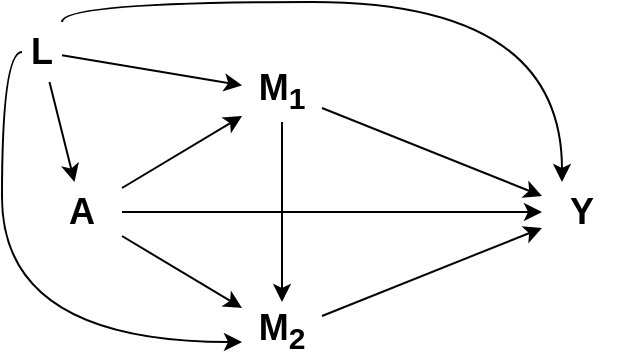 <mxfile version="12.7.9" type="device"><diagram id="qZUSfCqtpGLt0gtwuBT4" name="Page-1"><mxGraphModel dx="1102" dy="580" grid="1" gridSize="10" guides="1" tooltips="1" connect="1" arrows="1" fold="1" page="1" pageScale="1" pageWidth="850" pageHeight="1100" math="0" shadow="0"><root><mxCell id="0"/><mxCell id="1" parent="0"/><mxCell id="hFgBnlwnNSuHdJgbNHfz-19" value="&lt;font style=&quot;font-size: 18px&quot;&gt;&lt;b&gt;L&lt;/b&gt;&lt;/font&gt;" style="text;html=1;strokeColor=none;fillColor=none;align=center;verticalAlign=middle;whiteSpace=wrap;rounded=0;" parent="1" vertex="1"><mxGeometry x="220" y="270" width="20" height="30" as="geometry"/></mxCell><mxCell id="hFgBnlwnNSuHdJgbNHfz-20" value="&lt;font style=&quot;font-size: 18px&quot;&gt;&lt;b&gt;A&lt;/b&gt;&lt;/font&gt;" style="text;html=1;strokeColor=none;fillColor=none;align=center;verticalAlign=middle;whiteSpace=wrap;rounded=0;" parent="1" vertex="1"><mxGeometry x="230" y="350" width="40" height="30" as="geometry"/></mxCell><mxCell id="hFgBnlwnNSuHdJgbNHfz-21" value="&lt;font style=&quot;font-size: 18px&quot;&gt;&lt;b&gt;Y&lt;/b&gt;&lt;/font&gt;" style="text;html=1;strokeColor=none;fillColor=none;align=center;verticalAlign=middle;whiteSpace=wrap;rounded=0;" parent="1" vertex="1"><mxGeometry x="480" y="350" width="40" height="30" as="geometry"/></mxCell><mxCell id="hFgBnlwnNSuHdJgbNHfz-25" value="" style="endArrow=classic;html=1;" parent="1" source="hFgBnlwnNSuHdJgbNHfz-19" target="hFgBnlwnNSuHdJgbNHfz-20" edge="1"><mxGeometry width="50" height="50" relative="1" as="geometry"><mxPoint x="120" y="540" as="sourcePoint"/><mxPoint x="170" y="490" as="targetPoint"/></mxGeometry></mxCell><mxCell id="hFgBnlwnNSuHdJgbNHfz-26" value="" style="endArrow=classic;html=1;" parent="1" source="hFgBnlwnNSuHdJgbNHfz-20" target="hFgBnlwnNSuHdJgbNHfz-21" edge="1"><mxGeometry width="50" height="50" relative="1" as="geometry"><mxPoint x="150" y="375" as="sourcePoint"/><mxPoint x="240" y="375" as="targetPoint"/></mxGeometry></mxCell><mxCell id="hFgBnlwnNSuHdJgbNHfz-28" value="" style="endArrow=classic;html=1;" parent="1" source="hFgBnlwnNSuHdJgbNHfz-20" target="l7Kf9X8hjkediR0UydgH-1" edge="1"><mxGeometry width="50" height="50" relative="1" as="geometry"><mxPoint x="280" y="384.412" as="sourcePoint"/><mxPoint x="330" y="309" as="targetPoint"/></mxGeometry></mxCell><mxCell id="hFgBnlwnNSuHdJgbNHfz-32" value="" style="endArrow=classic;html=1;" parent="1" source="l7Kf9X8hjkediR0UydgH-1" target="hFgBnlwnNSuHdJgbNHfz-21" edge="1"><mxGeometry width="50" height="50" relative="1" as="geometry"><mxPoint x="350" y="305.938" as="sourcePoint"/><mxPoint x="490" y="385" as="targetPoint"/></mxGeometry></mxCell><mxCell id="hFgBnlwnNSuHdJgbNHfz-33" value="" style="endArrow=classic;html=1;" parent="1" source="hFgBnlwnNSuHdJgbNHfz-19" target="l7Kf9X8hjkediR0UydgH-1" edge="1"><mxGeometry width="50" height="50" relative="1" as="geometry"><mxPoint x="170" y="375" as="sourcePoint"/><mxPoint x="330" y="302.158" as="targetPoint"/></mxGeometry></mxCell><mxCell id="hFgBnlwnNSuHdJgbNHfz-35" value="" style="endArrow=classic;html=1;edgeStyle=orthogonalEdgeStyle;curved=1;" parent="1" source="hFgBnlwnNSuHdJgbNHfz-19" target="hFgBnlwnNSuHdJgbNHfz-21" edge="1"><mxGeometry width="50" height="50" relative="1" as="geometry"><mxPoint x="230" y="278.077" as="sourcePoint"/><mxPoint x="340" y="311.923" as="targetPoint"/><Array as="points"><mxPoint x="240" y="260"/><mxPoint x="490" y="260"/></Array></mxGeometry></mxCell><mxCell id="hFgBnlwnNSuHdJgbNHfz-41" value="&lt;font style=&quot;font-size: 18px&quot;&gt;&lt;b&gt;M&lt;sub&gt;2&lt;/sub&gt;&lt;/b&gt;&lt;/font&gt;" style="text;html=1;strokeColor=none;fillColor=none;align=center;verticalAlign=middle;whiteSpace=wrap;rounded=0;" parent="1" vertex="1"><mxGeometry x="330" y="410" width="40" height="30" as="geometry"/></mxCell><mxCell id="hFgBnlwnNSuHdJgbNHfz-42" value="" style="endArrow=classic;html=1;" parent="1" source="hFgBnlwnNSuHdJgbNHfz-20" target="hFgBnlwnNSuHdJgbNHfz-41" edge="1"><mxGeometry width="50" height="50" relative="1" as="geometry"><mxPoint x="280" y="361.667" as="sourcePoint"/><mxPoint x="340" y="321.667" as="targetPoint"/></mxGeometry></mxCell><mxCell id="hFgBnlwnNSuHdJgbNHfz-43" value="" style="endArrow=classic;html=1;" parent="1" source="hFgBnlwnNSuHdJgbNHfz-41" target="hFgBnlwnNSuHdJgbNHfz-21" edge="1"><mxGeometry width="50" height="50" relative="1" as="geometry"><mxPoint x="280" y="370.556" as="sourcePoint"/><mxPoint x="340" y="357.222" as="targetPoint"/></mxGeometry></mxCell><mxCell id="hFgBnlwnNSuHdJgbNHfz-44" value="" style="endArrow=classic;html=1;edgeStyle=orthogonalEdgeStyle;curved=1;" parent="1" source="hFgBnlwnNSuHdJgbNHfz-19" target="hFgBnlwnNSuHdJgbNHfz-41" edge="1"><mxGeometry width="50" height="50" relative="1" as="geometry"><mxPoint x="280" y="262.125" as="sourcePoint"/><mxPoint x="330" y="410" as="targetPoint"/><Array as="points"><mxPoint x="210" y="285"/><mxPoint x="210" y="430"/></Array></mxGeometry></mxCell><mxCell id="l7Kf9X8hjkediR0UydgH-1" value="&lt;font style=&quot;font-size: 18px&quot;&gt;&lt;b&gt;M&lt;sub&gt;1&lt;/sub&gt;&lt;/b&gt;&lt;/font&gt;" style="text;html=1;strokeColor=none;fillColor=none;align=center;verticalAlign=middle;whiteSpace=wrap;rounded=0;" parent="1" vertex="1"><mxGeometry x="330" y="290" width="40" height="30" as="geometry"/></mxCell><mxCell id="A5gxGfaZPFcc5xvJMqQM-1" value="" style="endArrow=classic;html=1;" edge="1" parent="1" source="l7Kf9X8hjkediR0UydgH-1" target="hFgBnlwnNSuHdJgbNHfz-41"><mxGeometry width="50" height="50" relative="1" as="geometry"><mxPoint x="380" y="323" as="sourcePoint"/><mxPoint x="490" y="367" as="targetPoint"/></mxGeometry></mxCell></root></mxGraphModel></diagram></mxfile>